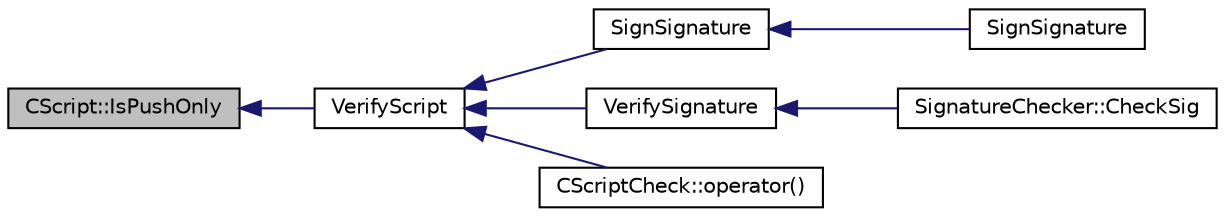 digraph "CScript::IsPushOnly"
{
  edge [fontname="Helvetica",fontsize="10",labelfontname="Helvetica",labelfontsize="10"];
  node [fontname="Helvetica",fontsize="10",shape=record];
  rankdir="LR";
  Node326 [label="CScript::IsPushOnly",height=0.2,width=0.4,color="black", fillcolor="grey75", style="filled", fontcolor="black"];
  Node326 -> Node327 [dir="back",color="midnightblue",fontsize="10",style="solid",fontname="Helvetica"];
  Node327 [label="VerifyScript",height=0.2,width=0.4,color="black", fillcolor="white", style="filled",URL="$script_8h.html#a995f521b6ca4a8bfbd02d4cfe226feb6"];
  Node327 -> Node328 [dir="back",color="midnightblue",fontsize="10",style="solid",fontname="Helvetica"];
  Node328 [label="SignSignature",height=0.2,width=0.4,color="black", fillcolor="white", style="filled",URL="$script_8h.html#aca7dc730fd42e706b2c912ba32b65a36"];
  Node328 -> Node329 [dir="back",color="midnightblue",fontsize="10",style="solid",fontname="Helvetica"];
  Node329 [label="SignSignature",height=0.2,width=0.4,color="black", fillcolor="white", style="filled",URL="$script_8h.html#a3aef640e90fdb0fa95a8e2cda0cf6c22"];
  Node327 -> Node330 [dir="back",color="midnightblue",fontsize="10",style="solid",fontname="Helvetica"];
  Node330 [label="VerifySignature",height=0.2,width=0.4,color="black", fillcolor="white", style="filled",URL="$script_8h.html#a3bebacccf5ed6d80e80889b65830f893"];
  Node330 -> Node331 [dir="back",color="midnightblue",fontsize="10",style="solid",fontname="Helvetica"];
  Node331 [label="SignatureChecker::CheckSig",height=0.2,width=0.4,color="black", fillcolor="white", style="filled",URL="$class_signature_checker.html#a3eeda653a8224d8376016f177d2c7be2"];
  Node327 -> Node332 [dir="back",color="midnightblue",fontsize="10",style="solid",fontname="Helvetica"];
  Node332 [label="CScriptCheck::operator()",height=0.2,width=0.4,color="black", fillcolor="white", style="filled",URL="$class_c_script_check.html#a108d4c713338308be3867ed4e65b80c5"];
}
